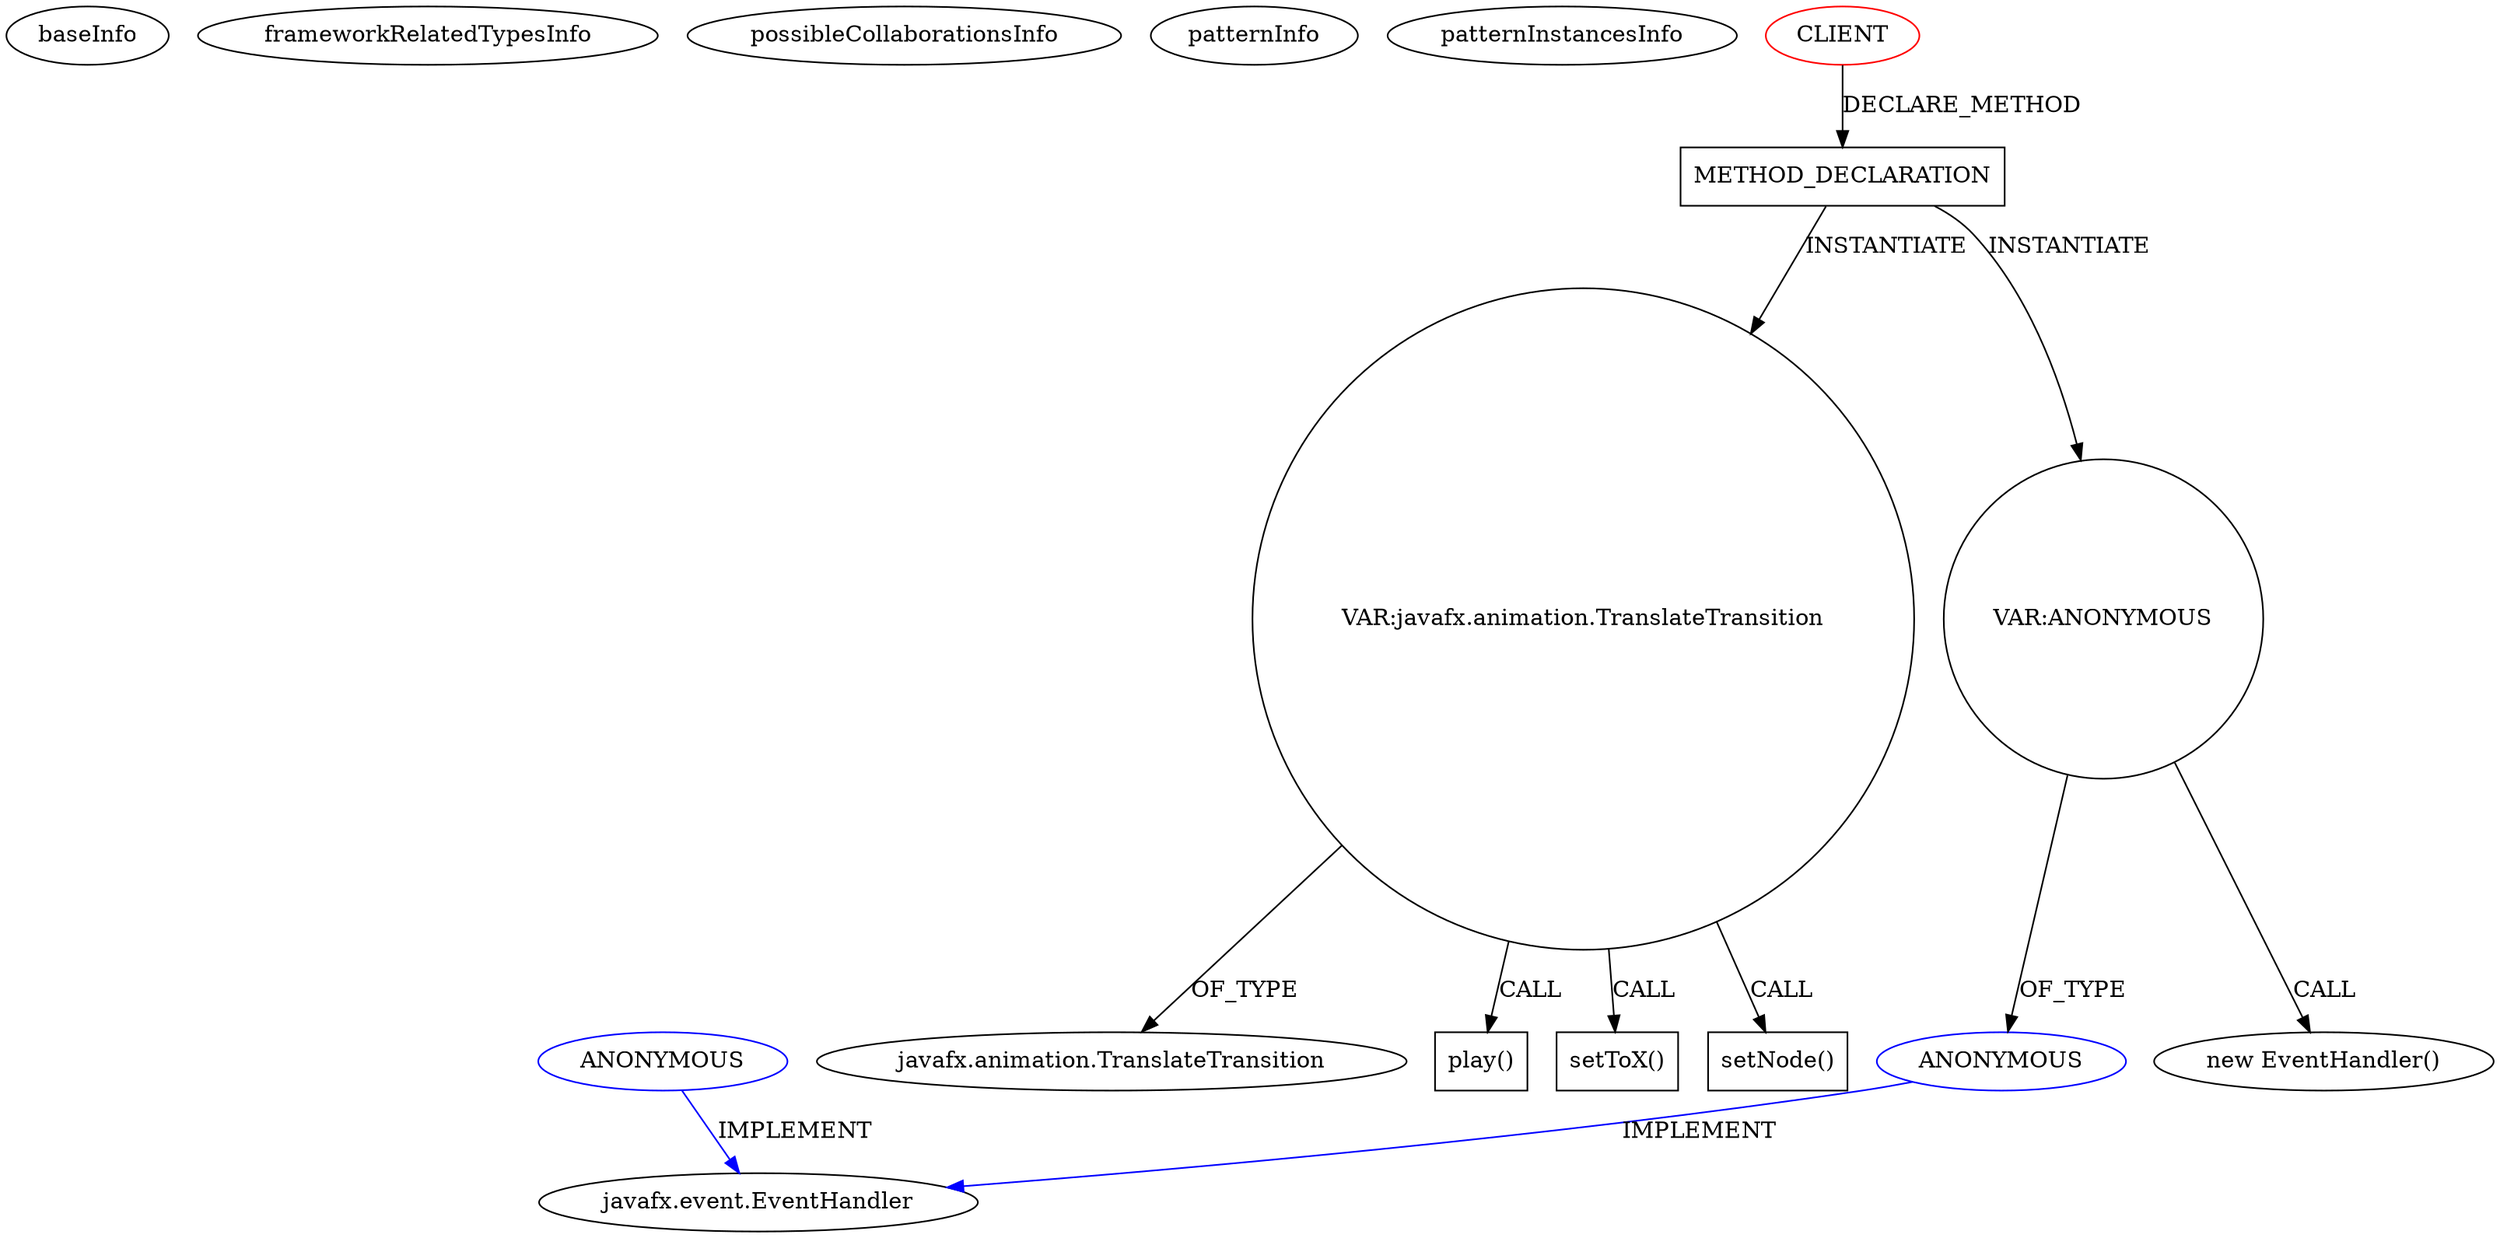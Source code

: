 digraph {
baseInfo[graphId=3765,category="pattern",isAnonymous=false,possibleRelation=false]
frameworkRelatedTypesInfo[]
possibleCollaborationsInfo[]
patternInfo[frequency=2.0,patternRootClient=0]
patternInstancesInfo[0="skrb-SimplePresenter~/skrb-SimplePresenter/SimplePresenter-master/src/net/javainthebox/jfx/simplepresenter/SimplePresenter.java~SimplePresenter~4239",1="skrb-SimplePresenter~/skrb-SimplePresenter/SimplePresenter-master/src/contents/page4.java~page4~4222"]
79[label="javafx.animation.TranslateTransition",vertexType="FRAMEWORK_CLASS_TYPE",isFrameworkType=false]
98[label="VAR:javafx.animation.TranslateTransition",vertexType="VARIABLE_EXPRESION",isFrameworkType=false,shape=circle]
117[label="play()",vertexType="INSIDE_CALL",isFrameworkType=false,shape=box]
106[label="setToX()",vertexType="INSIDE_CALL",isFrameworkType=false,shape=box]
104[label="setNode()",vertexType="INSIDE_CALL",isFrameworkType=false,shape=box]
72[label="METHOD_DECLARATION",vertexType="CLIENT_METHOD_DECLARATION",isFrameworkType=false,shape=box]
0[label="CLIENT",vertexType="ROOT_CLIENT_CLASS_DECLARATION",isFrameworkType=false,color=red]
92[label="VAR:ANONYMOUS",vertexType="VARIABLE_EXPRESION",isFrameworkType=false,shape=circle]
93[label="ANONYMOUS",vertexType="REFERENCE_ANONYMOUS_DECLARATION",isFrameworkType=false,color=blue]
91[label="new EventHandler()",vertexType="CONSTRUCTOR_CALL",isFrameworkType=false]
20[label="javafx.event.EventHandler",vertexType="FRAMEWORK_INTERFACE_TYPE",isFrameworkType=false]
111[label="ANONYMOUS",vertexType="REFERENCE_ANONYMOUS_DECLARATION",isFrameworkType=false,color=blue]
98->104[label="CALL"]
98->106[label="CALL"]
98->117[label="CALL"]
92->93[label="OF_TYPE"]
98->79[label="OF_TYPE"]
93->20[label="IMPLEMENT",color=blue]
111->20[label="IMPLEMENT",color=blue]
72->98[label="INSTANTIATE"]
0->72[label="DECLARE_METHOD"]
72->92[label="INSTANTIATE"]
92->91[label="CALL"]
}
